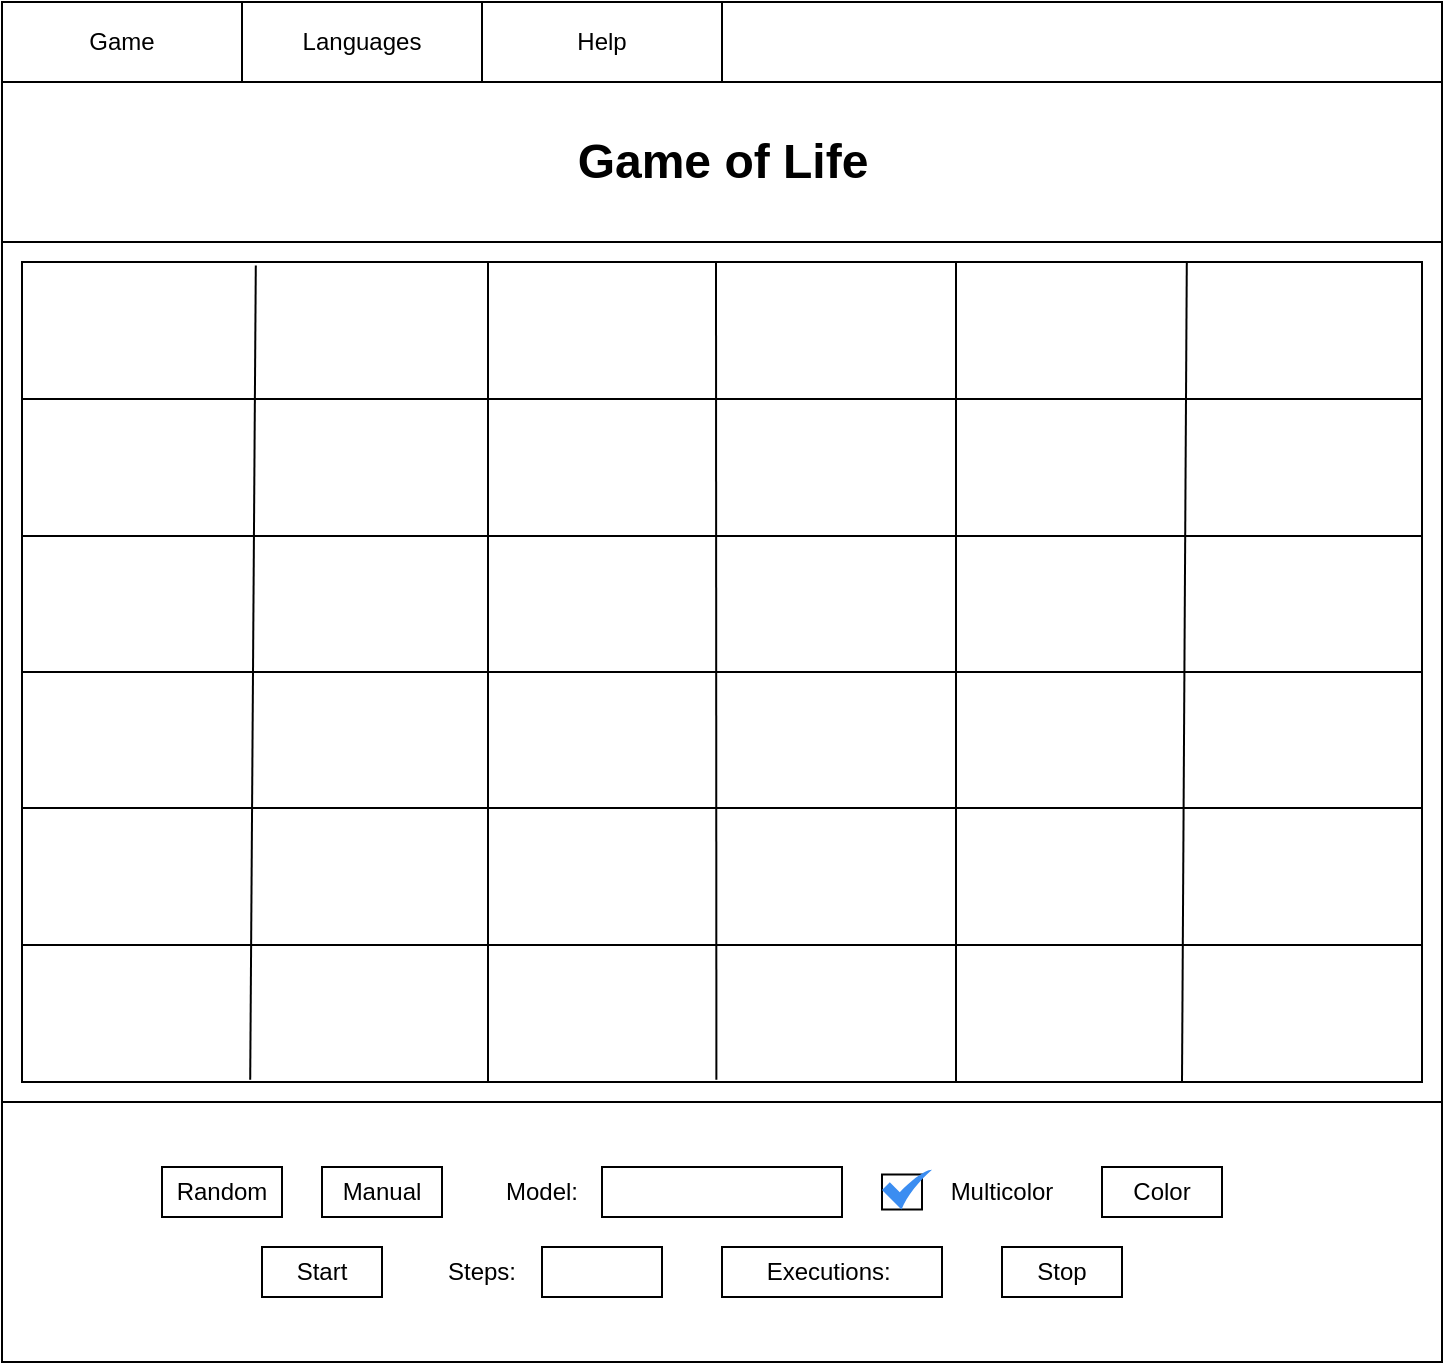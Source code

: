 <mxfile version="22.0.2" type="device">
  <diagram name="Page-1" id="jSxLJsBFyusoXQGWoSdb">
    <mxGraphModel dx="1706" dy="1039" grid="1" gridSize="10" guides="1" tooltips="1" connect="1" arrows="1" fold="1" page="1" pageScale="1" pageWidth="850" pageHeight="1100" math="0" shadow="0">
      <root>
        <mxCell id="0" />
        <mxCell id="1" parent="0" />
        <mxCell id="DnOS1wE7weXN2aaRqWV4-3" value="" style="rounded=0;whiteSpace=wrap;html=1;" vertex="1" parent="1">
          <mxGeometry x="80" y="80" width="720" height="80" as="geometry" />
        </mxCell>
        <mxCell id="DnOS1wE7weXN2aaRqWV4-4" value="" style="rounded=0;whiteSpace=wrap;html=1;" vertex="1" parent="1">
          <mxGeometry x="80" y="160" width="720" height="430" as="geometry" />
        </mxCell>
        <mxCell id="DnOS1wE7weXN2aaRqWV4-5" value="" style="rounded=0;whiteSpace=wrap;html=1;" vertex="1" parent="1">
          <mxGeometry x="80" y="590" width="720" height="130" as="geometry" />
        </mxCell>
        <mxCell id="DnOS1wE7weXN2aaRqWV4-6" value="" style="shape=table;startSize=0;container=1;collapsible=0;childLayout=tableLayout;fontSize=16;" vertex="1" parent="1">
          <mxGeometry x="90" y="170" width="700" height="410" as="geometry" />
        </mxCell>
        <mxCell id="DnOS1wE7weXN2aaRqWV4-7" value="" style="shape=tableRow;horizontal=0;startSize=0;swimlaneHead=0;swimlaneBody=0;strokeColor=inherit;top=0;left=0;bottom=0;right=0;collapsible=0;dropTarget=0;fillColor=none;points=[[0,0.5],[1,0.5]];portConstraint=eastwest;fontSize=16;" vertex="1" parent="DnOS1wE7weXN2aaRqWV4-6">
          <mxGeometry width="700" height="137" as="geometry" />
        </mxCell>
        <mxCell id="DnOS1wE7weXN2aaRqWV4-8" value="" style="shape=partialRectangle;html=1;whiteSpace=wrap;connectable=0;strokeColor=inherit;overflow=hidden;fillColor=none;top=0;left=0;bottom=0;right=0;pointerEvents=1;fontSize=16;" vertex="1" parent="DnOS1wE7weXN2aaRqWV4-7">
          <mxGeometry width="233" height="137" as="geometry">
            <mxRectangle width="233" height="137" as="alternateBounds" />
          </mxGeometry>
        </mxCell>
        <mxCell id="DnOS1wE7weXN2aaRqWV4-9" value="" style="shape=partialRectangle;html=1;whiteSpace=wrap;connectable=0;strokeColor=inherit;overflow=hidden;fillColor=none;top=0;left=0;bottom=0;right=0;pointerEvents=1;fontSize=16;" vertex="1" parent="DnOS1wE7weXN2aaRqWV4-7">
          <mxGeometry x="233" width="234" height="137" as="geometry">
            <mxRectangle width="234" height="137" as="alternateBounds" />
          </mxGeometry>
        </mxCell>
        <mxCell id="DnOS1wE7weXN2aaRqWV4-10" value="" style="shape=partialRectangle;html=1;whiteSpace=wrap;connectable=0;strokeColor=inherit;overflow=hidden;fillColor=none;top=0;left=0;bottom=0;right=0;pointerEvents=1;fontSize=16;" vertex="1" parent="DnOS1wE7weXN2aaRqWV4-7">
          <mxGeometry x="467" width="233" height="137" as="geometry">
            <mxRectangle width="233" height="137" as="alternateBounds" />
          </mxGeometry>
        </mxCell>
        <mxCell id="DnOS1wE7weXN2aaRqWV4-11" value="" style="shape=tableRow;horizontal=0;startSize=0;swimlaneHead=0;swimlaneBody=0;strokeColor=inherit;top=0;left=0;bottom=0;right=0;collapsible=0;dropTarget=0;fillColor=none;points=[[0,0.5],[1,0.5]];portConstraint=eastwest;fontSize=16;" vertex="1" parent="DnOS1wE7weXN2aaRqWV4-6">
          <mxGeometry y="137" width="700" height="136" as="geometry" />
        </mxCell>
        <mxCell id="DnOS1wE7weXN2aaRqWV4-12" value="" style="shape=partialRectangle;html=1;whiteSpace=wrap;connectable=0;strokeColor=inherit;overflow=hidden;fillColor=none;top=0;left=0;bottom=0;right=0;pointerEvents=1;fontSize=16;" vertex="1" parent="DnOS1wE7weXN2aaRqWV4-11">
          <mxGeometry width="233" height="136" as="geometry">
            <mxRectangle width="233" height="136" as="alternateBounds" />
          </mxGeometry>
        </mxCell>
        <mxCell id="DnOS1wE7weXN2aaRqWV4-13" value="" style="shape=partialRectangle;html=1;whiteSpace=wrap;connectable=0;strokeColor=inherit;overflow=hidden;fillColor=none;top=0;left=0;bottom=0;right=0;pointerEvents=1;fontSize=16;" vertex="1" parent="DnOS1wE7weXN2aaRqWV4-11">
          <mxGeometry x="233" width="234" height="136" as="geometry">
            <mxRectangle width="234" height="136" as="alternateBounds" />
          </mxGeometry>
        </mxCell>
        <mxCell id="DnOS1wE7weXN2aaRqWV4-14" value="" style="shape=partialRectangle;html=1;whiteSpace=wrap;connectable=0;strokeColor=inherit;overflow=hidden;fillColor=none;top=0;left=0;bottom=0;right=0;pointerEvents=1;fontSize=16;" vertex="1" parent="DnOS1wE7weXN2aaRqWV4-11">
          <mxGeometry x="467" width="233" height="136" as="geometry">
            <mxRectangle width="233" height="136" as="alternateBounds" />
          </mxGeometry>
        </mxCell>
        <mxCell id="DnOS1wE7weXN2aaRqWV4-15" value="" style="shape=tableRow;horizontal=0;startSize=0;swimlaneHead=0;swimlaneBody=0;strokeColor=inherit;top=0;left=0;bottom=0;right=0;collapsible=0;dropTarget=0;fillColor=none;points=[[0,0.5],[1,0.5]];portConstraint=eastwest;fontSize=16;" vertex="1" parent="DnOS1wE7weXN2aaRqWV4-6">
          <mxGeometry y="273" width="700" height="137" as="geometry" />
        </mxCell>
        <mxCell id="DnOS1wE7weXN2aaRqWV4-16" value="" style="shape=partialRectangle;html=1;whiteSpace=wrap;connectable=0;strokeColor=inherit;overflow=hidden;fillColor=none;top=0;left=0;bottom=0;right=0;pointerEvents=1;fontSize=16;" vertex="1" parent="DnOS1wE7weXN2aaRqWV4-15">
          <mxGeometry width="233" height="137" as="geometry">
            <mxRectangle width="233" height="137" as="alternateBounds" />
          </mxGeometry>
        </mxCell>
        <mxCell id="DnOS1wE7weXN2aaRqWV4-17" value="" style="shape=partialRectangle;html=1;whiteSpace=wrap;connectable=0;strokeColor=inherit;overflow=hidden;fillColor=none;top=0;left=0;bottom=0;right=0;pointerEvents=1;fontSize=16;" vertex="1" parent="DnOS1wE7weXN2aaRqWV4-15">
          <mxGeometry x="233" width="234" height="137" as="geometry">
            <mxRectangle width="234" height="137" as="alternateBounds" />
          </mxGeometry>
        </mxCell>
        <mxCell id="DnOS1wE7weXN2aaRqWV4-18" value="" style="shape=partialRectangle;html=1;whiteSpace=wrap;connectable=0;strokeColor=inherit;overflow=hidden;fillColor=none;top=0;left=0;bottom=0;right=0;pointerEvents=1;fontSize=16;" vertex="1" parent="DnOS1wE7weXN2aaRqWV4-15">
          <mxGeometry x="467" width="233" height="137" as="geometry">
            <mxRectangle width="233" height="137" as="alternateBounds" />
          </mxGeometry>
        </mxCell>
        <mxCell id="DnOS1wE7weXN2aaRqWV4-38" value="" style="endArrow=none;html=1;rounded=0;exitX=1;exitY=0.5;exitDx=0;exitDy=0;entryX=0;entryY=0.5;entryDx=0;entryDy=0;" edge="1" parent="DnOS1wE7weXN2aaRqWV4-6" source="DnOS1wE7weXN2aaRqWV4-11" target="DnOS1wE7weXN2aaRqWV4-11">
          <mxGeometry width="50" height="50" relative="1" as="geometry">
            <mxPoint x="400" y="260" as="sourcePoint" />
            <mxPoint x="450" y="210" as="targetPoint" />
          </mxGeometry>
        </mxCell>
        <mxCell id="DnOS1wE7weXN2aaRqWV4-41" value="" style="endArrow=none;html=1;rounded=0;exitX=0;exitY=0.5;exitDx=0;exitDy=0;entryX=1;entryY=0.5;entryDx=0;entryDy=0;" edge="1" parent="DnOS1wE7weXN2aaRqWV4-6" source="DnOS1wE7weXN2aaRqWV4-7" target="DnOS1wE7weXN2aaRqWV4-7">
          <mxGeometry width="50" height="50" relative="1" as="geometry">
            <mxPoint x="400" y="260" as="sourcePoint" />
            <mxPoint x="450" y="210" as="targetPoint" />
          </mxGeometry>
        </mxCell>
        <mxCell id="DnOS1wE7weXN2aaRqWV4-42" value="" style="endArrow=none;html=1;rounded=0;exitX=0;exitY=0.5;exitDx=0;exitDy=0;entryX=1;entryY=0.5;entryDx=0;entryDy=0;" edge="1" parent="DnOS1wE7weXN2aaRqWV4-6" source="DnOS1wE7weXN2aaRqWV4-15" target="DnOS1wE7weXN2aaRqWV4-15">
          <mxGeometry width="50" height="50" relative="1" as="geometry">
            <mxPoint x="400" y="260" as="sourcePoint" />
            <mxPoint x="450" y="210" as="targetPoint" />
          </mxGeometry>
        </mxCell>
        <mxCell id="DnOS1wE7weXN2aaRqWV4-43" value="" style="endArrow=none;html=1;rounded=0;exitX=0.167;exitY=0.013;exitDx=0;exitDy=0;exitPerimeter=0;entryX=0.163;entryY=0.992;entryDx=0;entryDy=0;entryPerimeter=0;" edge="1" parent="DnOS1wE7weXN2aaRqWV4-6" source="DnOS1wE7weXN2aaRqWV4-7" target="DnOS1wE7weXN2aaRqWV4-15">
          <mxGeometry width="50" height="50" relative="1" as="geometry">
            <mxPoint x="400" y="260" as="sourcePoint" />
            <mxPoint x="450" y="210" as="targetPoint" />
          </mxGeometry>
        </mxCell>
        <mxCell id="DnOS1wE7weXN2aaRqWV4-44" value="" style="endArrow=none;html=1;rounded=0;entryX=0.496;entryY=0.992;entryDx=0;entryDy=0;entryPerimeter=0;" edge="1" parent="DnOS1wE7weXN2aaRqWV4-6" target="DnOS1wE7weXN2aaRqWV4-15">
          <mxGeometry width="50" height="50" relative="1" as="geometry">
            <mxPoint x="347" as="sourcePoint" />
            <mxPoint x="450" y="210" as="targetPoint" />
          </mxGeometry>
        </mxCell>
        <mxCell id="DnOS1wE7weXN2aaRqWV4-45" value="" style="endArrow=none;html=1;rounded=0;exitX=0.832;exitY=0.002;exitDx=0;exitDy=0;exitPerimeter=0;" edge="1" parent="DnOS1wE7weXN2aaRqWV4-6" source="DnOS1wE7weXN2aaRqWV4-7">
          <mxGeometry width="50" height="50" relative="1" as="geometry">
            <mxPoint x="400" y="260" as="sourcePoint" />
            <mxPoint x="580" y="410" as="targetPoint" />
          </mxGeometry>
        </mxCell>
        <mxCell id="DnOS1wE7weXN2aaRqWV4-19" value="Random" style="rounded=0;whiteSpace=wrap;html=1;" vertex="1" parent="1">
          <mxGeometry x="160" y="622.5" width="60" height="25" as="geometry" />
        </mxCell>
        <mxCell id="DnOS1wE7weXN2aaRqWV4-20" value="Manual" style="rounded=0;whiteSpace=wrap;html=1;" vertex="1" parent="1">
          <mxGeometry x="240" y="622.5" width="60" height="25" as="geometry" />
        </mxCell>
        <mxCell id="DnOS1wE7weXN2aaRqWV4-22" value="" style="rounded=0;whiteSpace=wrap;html=1;" vertex="1" parent="1">
          <mxGeometry x="380" y="622.5" width="120" height="25" as="geometry" />
        </mxCell>
        <mxCell id="DnOS1wE7weXN2aaRqWV4-23" value="Model:" style="text;html=1;strokeColor=none;fillColor=none;align=center;verticalAlign=middle;whiteSpace=wrap;rounded=0;" vertex="1" parent="1">
          <mxGeometry x="320" y="620" width="60" height="30" as="geometry" />
        </mxCell>
        <mxCell id="DnOS1wE7weXN2aaRqWV4-24" value="Color" style="rounded=0;whiteSpace=wrap;html=1;" vertex="1" parent="1">
          <mxGeometry x="630" y="622.5" width="60" height="25" as="geometry" />
        </mxCell>
        <mxCell id="DnOS1wE7weXN2aaRqWV4-25" value="" style="rounded=0;whiteSpace=wrap;html=1;" vertex="1" parent="1">
          <mxGeometry x="520" y="626.25" width="20" height="17.5" as="geometry" />
        </mxCell>
        <mxCell id="DnOS1wE7weXN2aaRqWV4-26" value="Multicolor" style="text;html=1;strokeColor=none;fillColor=none;align=center;verticalAlign=middle;whiteSpace=wrap;rounded=0;" vertex="1" parent="1">
          <mxGeometry x="550" y="620" width="60" height="30" as="geometry" />
        </mxCell>
        <mxCell id="DnOS1wE7weXN2aaRqWV4-27" value="Start" style="rounded=0;whiteSpace=wrap;html=1;" vertex="1" parent="1">
          <mxGeometry x="210" y="662.5" width="60" height="25" as="geometry" />
        </mxCell>
        <mxCell id="DnOS1wE7weXN2aaRqWV4-28" value="Stop" style="rounded=0;whiteSpace=wrap;html=1;" vertex="1" parent="1">
          <mxGeometry x="580" y="662.5" width="60" height="25" as="geometry" />
        </mxCell>
        <mxCell id="DnOS1wE7weXN2aaRqWV4-29" value="Steps:" style="text;html=1;strokeColor=none;fillColor=none;align=center;verticalAlign=middle;whiteSpace=wrap;rounded=0;" vertex="1" parent="1">
          <mxGeometry x="290" y="660" width="60" height="30" as="geometry" />
        </mxCell>
        <mxCell id="DnOS1wE7weXN2aaRqWV4-30" value="" style="rounded=0;whiteSpace=wrap;html=1;" vertex="1" parent="1">
          <mxGeometry x="350" y="662.5" width="60" height="25" as="geometry" />
        </mxCell>
        <mxCell id="DnOS1wE7weXN2aaRqWV4-31" value="Executions:&amp;nbsp;" style="rounded=0;whiteSpace=wrap;html=1;" vertex="1" parent="1">
          <mxGeometry x="440" y="662.5" width="110" height="25" as="geometry" />
        </mxCell>
        <mxCell id="DnOS1wE7weXN2aaRqWV4-32" value="" style="rounded=0;whiteSpace=wrap;html=1;" vertex="1" parent="1">
          <mxGeometry x="80" y="40" width="720" height="40" as="geometry" />
        </mxCell>
        <mxCell id="DnOS1wE7weXN2aaRqWV4-33" value="Game" style="rounded=0;whiteSpace=wrap;html=1;" vertex="1" parent="1">
          <mxGeometry x="80" y="40" width="120" height="40" as="geometry" />
        </mxCell>
        <mxCell id="DnOS1wE7weXN2aaRqWV4-34" value="Languages" style="rounded=0;whiteSpace=wrap;html=1;" vertex="1" parent="1">
          <mxGeometry x="200" y="40" width="120" height="40" as="geometry" />
        </mxCell>
        <mxCell id="DnOS1wE7weXN2aaRqWV4-35" value="Help" style="rounded=0;whiteSpace=wrap;html=1;" vertex="1" parent="1">
          <mxGeometry x="320" y="40" width="120" height="40" as="geometry" />
        </mxCell>
        <mxCell id="DnOS1wE7weXN2aaRqWV4-36" value="Game of Life" style="text;strokeColor=none;fillColor=none;html=1;fontSize=24;fontStyle=1;verticalAlign=middle;align=center;" vertex="1" parent="1">
          <mxGeometry x="390" y="100" width="100" height="40" as="geometry" />
        </mxCell>
        <mxCell id="DnOS1wE7weXN2aaRqWV4-37" value="" style="sketch=0;html=1;aspect=fixed;strokeColor=none;shadow=0;fillColor=#3B8DF1;verticalAlign=top;labelPosition=center;verticalLabelPosition=bottom;shape=mxgraph.gcp2.check" vertex="1" parent="1">
          <mxGeometry x="520" y="623.75" width="25" height="20" as="geometry" />
        </mxCell>
      </root>
    </mxGraphModel>
  </diagram>
</mxfile>
